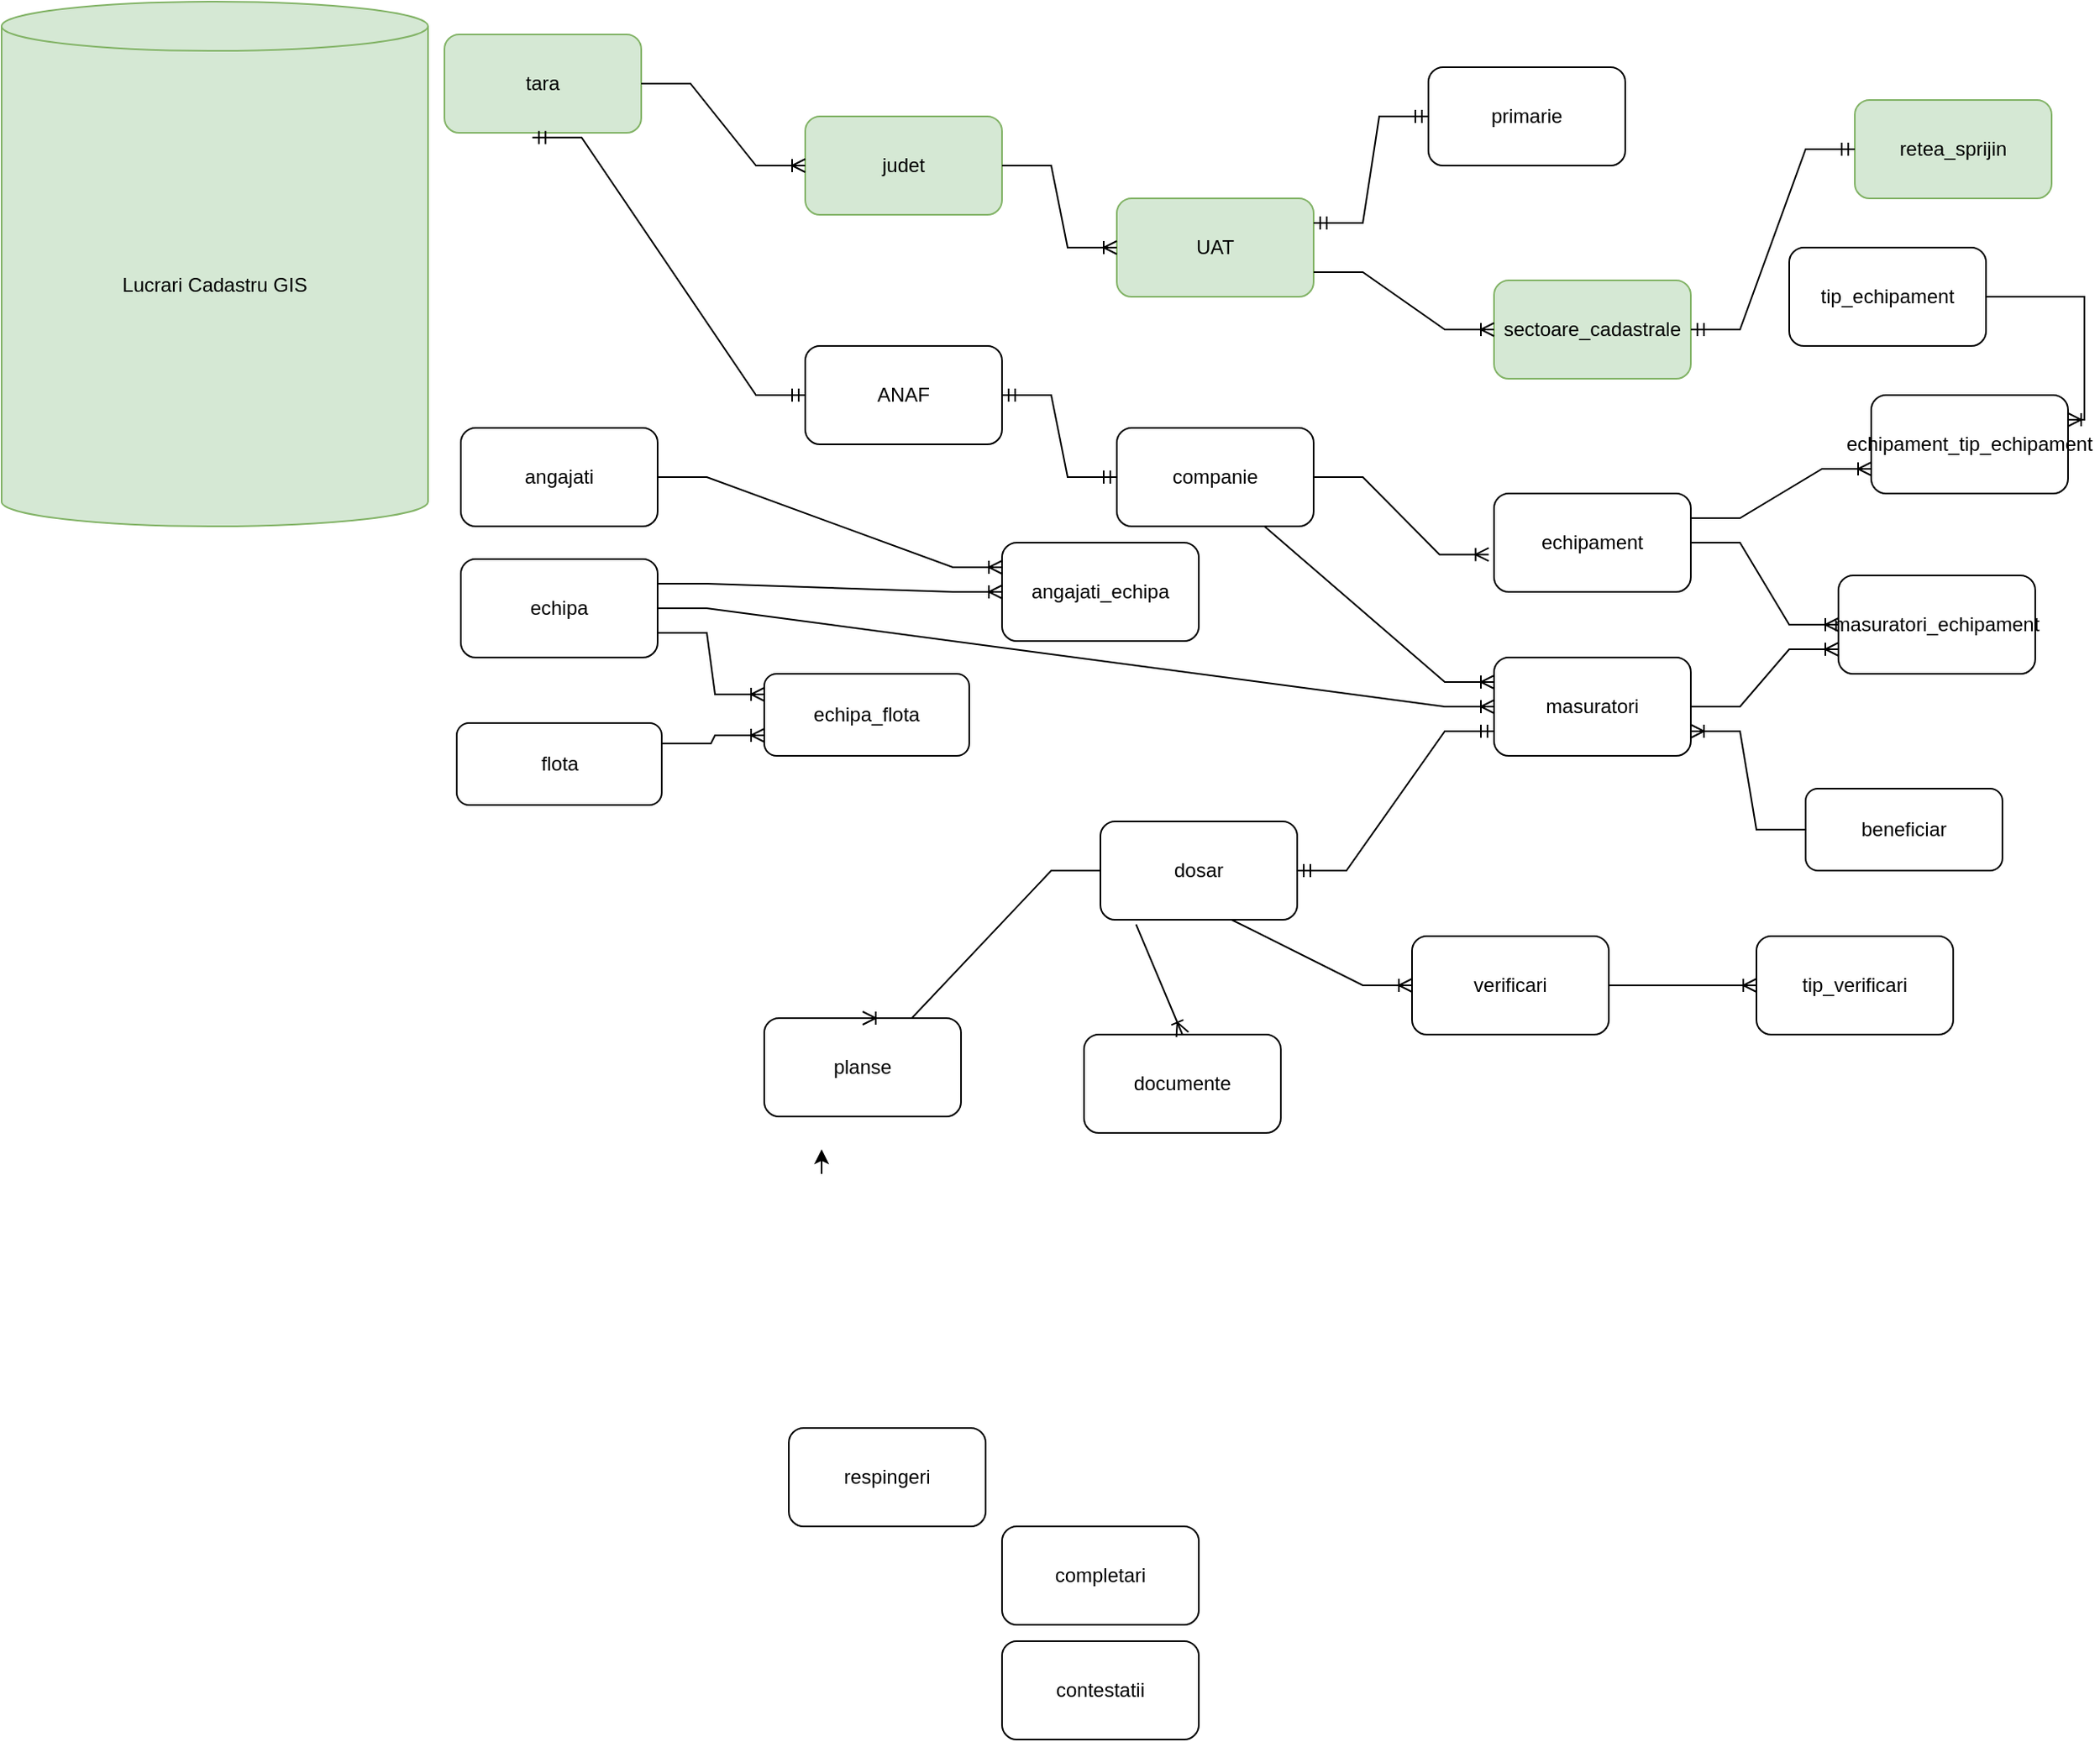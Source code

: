 <mxfile version="22.0.8" type="github">
  <diagram name="Page-1" id="6aeg5bsSVXfJNw_j6cX9">
    <mxGraphModel dx="2242" dy="1273" grid="1" gridSize="10" guides="1" tooltips="1" connect="1" arrows="1" fold="1" page="1" pageScale="1" pageWidth="850" pageHeight="1100" math="0" shadow="0">
      <root>
        <mxCell id="0" />
        <mxCell id="1" parent="0" />
        <mxCell id="ROokGIwU-I5PkmGVCqzA-1" value="Lucrari Cadastru GIS&lt;br&gt;" style="shape=cylinder3;whiteSpace=wrap;html=1;boundedLbl=1;backgroundOutline=1;size=15;fillColor=#d5e8d4;strokeColor=#82b366;" parent="1" vertex="1">
          <mxGeometry y="20" width="260" height="320" as="geometry" />
        </mxCell>
        <mxCell id="ROokGIwU-I5PkmGVCqzA-3" value="retea_sprijin&lt;br&gt;" style="rounded=1;whiteSpace=wrap;html=1;fillColor=#d5e8d4;strokeColor=#82b366;" parent="1" vertex="1">
          <mxGeometry x="1130" y="80" width="120" height="60" as="geometry" />
        </mxCell>
        <mxCell id="ROokGIwU-I5PkmGVCqzA-5" value="echipa" style="rounded=1;whiteSpace=wrap;html=1;" parent="1" vertex="1">
          <mxGeometry x="280" y="360" width="120" height="60" as="geometry" />
        </mxCell>
        <mxCell id="ROokGIwU-I5PkmGVCqzA-7" value="angajati" style="rounded=1;whiteSpace=wrap;html=1;" parent="1" vertex="1">
          <mxGeometry x="280" y="280" width="120" height="60" as="geometry" />
        </mxCell>
        <mxCell id="ROokGIwU-I5PkmGVCqzA-8" value="sectoare_cadastrale" style="rounded=1;whiteSpace=wrap;html=1;fillColor=#d5e8d4;strokeColor=#82b366;" parent="1" vertex="1">
          <mxGeometry x="910" y="190" width="120" height="60" as="geometry" />
        </mxCell>
        <mxCell id="ROokGIwU-I5PkmGVCqzA-9" value="echipament" style="rounded=1;whiteSpace=wrap;html=1;" parent="1" vertex="1">
          <mxGeometry x="910" y="320" width="120" height="60" as="geometry" />
        </mxCell>
        <mxCell id="t_kvME6PJZ_PKbctjpxq-2" style="edgeStyle=orthogonalEdgeStyle;rounded=0;orthogonalLoop=1;jettySize=auto;html=1;exitX=0;exitY=0.75;exitDx=0;exitDy=0;" edge="1" parent="1">
          <mxGeometry relative="1" as="geometry">
            <mxPoint x="500" y="720" as="targetPoint" />
            <mxPoint x="500.0" y="735.0" as="sourcePoint" />
          </mxGeometry>
        </mxCell>
        <mxCell id="ROokGIwU-I5PkmGVCqzA-11" value="flota" style="rounded=1;whiteSpace=wrap;html=1;" parent="1" vertex="1">
          <mxGeometry x="277.5" y="460" width="125" height="50" as="geometry" />
        </mxCell>
        <mxCell id="ROokGIwU-I5PkmGVCqzA-12" value="documente" style="rounded=1;whiteSpace=wrap;html=1;" parent="1" vertex="1">
          <mxGeometry x="660" y="650" width="120" height="60" as="geometry" />
        </mxCell>
        <mxCell id="ROokGIwU-I5PkmGVCqzA-13" value="masuratori" style="rounded=1;whiteSpace=wrap;html=1;" parent="1" vertex="1">
          <mxGeometry x="910" y="420" width="120" height="60" as="geometry" />
        </mxCell>
        <mxCell id="ROokGIwU-I5PkmGVCqzA-14" value="primarie" style="rounded=1;whiteSpace=wrap;html=1;" parent="1" vertex="1">
          <mxGeometry x="870" y="60" width="120" height="60" as="geometry" />
        </mxCell>
        <mxCell id="ROokGIwU-I5PkmGVCqzA-15" value="beneficiar" style="rounded=1;whiteSpace=wrap;html=1;" parent="1" vertex="1">
          <mxGeometry x="1100" y="500" width="120" height="50" as="geometry" />
        </mxCell>
        <mxCell id="ROokGIwU-I5PkmGVCqzA-17" value="dosar" style="rounded=1;whiteSpace=wrap;html=1;" parent="1" vertex="1">
          <mxGeometry x="670" y="520" width="120" height="60" as="geometry" />
        </mxCell>
        <mxCell id="ROokGIwU-I5PkmGVCqzA-19" value="planse" style="rounded=1;whiteSpace=wrap;html=1;" parent="1" vertex="1">
          <mxGeometry x="465" y="640" width="120" height="60" as="geometry" />
        </mxCell>
        <mxCell id="ROokGIwU-I5PkmGVCqzA-20" value="respingeri" style="rounded=1;whiteSpace=wrap;html=1;" parent="1" vertex="1">
          <mxGeometry x="480" y="890" width="120" height="60" as="geometry" />
        </mxCell>
        <mxCell id="ROokGIwU-I5PkmGVCqzA-21" value="completari" style="rounded=1;whiteSpace=wrap;html=1;" parent="1" vertex="1">
          <mxGeometry x="610" y="950" width="120" height="60" as="geometry" />
        </mxCell>
        <mxCell id="ROokGIwU-I5PkmGVCqzA-22" value="contestatii" style="rounded=1;whiteSpace=wrap;html=1;" parent="1" vertex="1">
          <mxGeometry x="610" y="1020" width="120" height="60" as="geometry" />
        </mxCell>
        <mxCell id="t_kvME6PJZ_PKbctjpxq-3" value="UAT" style="rounded=1;whiteSpace=wrap;html=1;fillColor=#d5e8d4;strokeColor=#82b366;" vertex="1" parent="1">
          <mxGeometry x="680" y="140" width="120" height="60" as="geometry" />
        </mxCell>
        <mxCell id="t_kvME6PJZ_PKbctjpxq-4" value="" style="edgeStyle=entityRelationEdgeStyle;fontSize=12;html=1;endArrow=ERoneToMany;rounded=0;entryX=0;entryY=0.5;entryDx=0;entryDy=0;exitX=1;exitY=0.75;exitDx=0;exitDy=0;" edge="1" parent="1" source="t_kvME6PJZ_PKbctjpxq-3" target="ROokGIwU-I5PkmGVCqzA-8">
          <mxGeometry width="100" height="100" relative="1" as="geometry">
            <mxPoint x="430" y="80" as="sourcePoint" />
            <mxPoint x="510" y="90" as="targetPoint" />
          </mxGeometry>
        </mxCell>
        <mxCell id="t_kvME6PJZ_PKbctjpxq-5" value="judet" style="rounded=1;whiteSpace=wrap;html=1;fillColor=#d5e8d4;strokeColor=#82b366;" vertex="1" parent="1">
          <mxGeometry x="490" y="90" width="120" height="60" as="geometry" />
        </mxCell>
        <mxCell id="t_kvME6PJZ_PKbctjpxq-6" value="" style="edgeStyle=entityRelationEdgeStyle;fontSize=12;html=1;endArrow=ERoneToMany;rounded=0;exitX=1;exitY=0.5;exitDx=0;exitDy=0;entryX=0;entryY=0.5;entryDx=0;entryDy=0;" edge="1" parent="1" source="t_kvME6PJZ_PKbctjpxq-5" target="t_kvME6PJZ_PKbctjpxq-3">
          <mxGeometry width="100" height="100" relative="1" as="geometry">
            <mxPoint x="470" y="280" as="sourcePoint" />
            <mxPoint x="570" y="180" as="targetPoint" />
          </mxGeometry>
        </mxCell>
        <mxCell id="t_kvME6PJZ_PKbctjpxq-7" value="tara" style="rounded=1;whiteSpace=wrap;html=1;fillColor=#d5e8d4;strokeColor=#82b366;" vertex="1" parent="1">
          <mxGeometry x="270" y="40" width="120" height="60" as="geometry" />
        </mxCell>
        <mxCell id="t_kvME6PJZ_PKbctjpxq-8" value="" style="edgeStyle=entityRelationEdgeStyle;fontSize=12;html=1;endArrow=ERoneToMany;rounded=0;exitX=1;exitY=0.5;exitDx=0;exitDy=0;entryX=0;entryY=0.5;entryDx=0;entryDy=0;" edge="1" parent="1" source="t_kvME6PJZ_PKbctjpxq-7" target="t_kvME6PJZ_PKbctjpxq-5">
          <mxGeometry width="100" height="100" relative="1" as="geometry">
            <mxPoint x="470" y="280" as="sourcePoint" />
            <mxPoint x="570" y="180" as="targetPoint" />
          </mxGeometry>
        </mxCell>
        <mxCell id="t_kvME6PJZ_PKbctjpxq-9" value="companie" style="rounded=1;whiteSpace=wrap;html=1;" vertex="1" parent="1">
          <mxGeometry x="680" y="280" width="120" height="60" as="geometry" />
        </mxCell>
        <mxCell id="t_kvME6PJZ_PKbctjpxq-10" value="" style="edgeStyle=entityRelationEdgeStyle;fontSize=12;html=1;endArrow=ERoneToMany;rounded=0;entryX=-0.027;entryY=0.62;entryDx=0;entryDy=0;entryPerimeter=0;exitX=1;exitY=0.5;exitDx=0;exitDy=0;" edge="1" parent="1" source="t_kvME6PJZ_PKbctjpxq-9" target="ROokGIwU-I5PkmGVCqzA-9">
          <mxGeometry width="100" height="100" relative="1" as="geometry">
            <mxPoint x="560" y="460" as="sourcePoint" />
            <mxPoint x="660" y="360" as="targetPoint" />
            <Array as="points">
              <mxPoint x="900" y="350" />
              <mxPoint x="907" y="340" />
            </Array>
          </mxGeometry>
        </mxCell>
        <mxCell id="t_kvME6PJZ_PKbctjpxq-11" value="ANAF" style="rounded=1;whiteSpace=wrap;html=1;" vertex="1" parent="1">
          <mxGeometry x="490" y="230" width="120" height="60" as="geometry" />
        </mxCell>
        <mxCell id="t_kvME6PJZ_PKbctjpxq-12" value="" style="edgeStyle=entityRelationEdgeStyle;fontSize=12;html=1;endArrow=ERmandOne;startArrow=ERmandOne;rounded=0;exitX=1;exitY=0.5;exitDx=0;exitDy=0;entryX=0;entryY=0.5;entryDx=0;entryDy=0;" edge="1" parent="1" source="t_kvME6PJZ_PKbctjpxq-11" target="t_kvME6PJZ_PKbctjpxq-9">
          <mxGeometry width="100" height="100" relative="1" as="geometry">
            <mxPoint x="560" y="460" as="sourcePoint" />
            <mxPoint x="660" y="360" as="targetPoint" />
          </mxGeometry>
        </mxCell>
        <mxCell id="t_kvME6PJZ_PKbctjpxq-13" value="" style="edgeStyle=entityRelationEdgeStyle;fontSize=12;html=1;endArrow=ERmandOne;startArrow=ERmandOne;rounded=0;exitX=0.447;exitY=1.047;exitDx=0;exitDy=0;exitPerimeter=0;entryX=0;entryY=0.5;entryDx=0;entryDy=0;" edge="1" parent="1" source="t_kvME6PJZ_PKbctjpxq-7" target="t_kvME6PJZ_PKbctjpxq-11">
          <mxGeometry width="100" height="100" relative="1" as="geometry">
            <mxPoint x="560" y="360" as="sourcePoint" />
            <mxPoint x="660" y="260" as="targetPoint" />
            <Array as="points">
              <mxPoint x="350" y="170" />
              <mxPoint x="370" y="210" />
              <mxPoint x="360" y="250" />
            </Array>
          </mxGeometry>
        </mxCell>
        <mxCell id="t_kvME6PJZ_PKbctjpxq-14" value="" style="edgeStyle=entityRelationEdgeStyle;fontSize=12;html=1;endArrow=ERoneToMany;rounded=0;exitX=0.5;exitY=1;exitDx=0;exitDy=0;entryX=0;entryY=0.25;entryDx=0;entryDy=0;" edge="1" parent="1" source="t_kvME6PJZ_PKbctjpxq-9" target="ROokGIwU-I5PkmGVCqzA-13">
          <mxGeometry width="100" height="100" relative="1" as="geometry">
            <mxPoint x="810" y="550" as="sourcePoint" />
            <mxPoint x="910" y="450" as="targetPoint" />
          </mxGeometry>
        </mxCell>
        <mxCell id="t_kvME6PJZ_PKbctjpxq-15" value="masuratori_echipament" style="rounded=1;whiteSpace=wrap;html=1;" vertex="1" parent="1">
          <mxGeometry x="1120" y="370" width="120" height="60" as="geometry" />
        </mxCell>
        <mxCell id="t_kvME6PJZ_PKbctjpxq-16" value="" style="edgeStyle=entityRelationEdgeStyle;fontSize=12;html=1;endArrow=ERoneToMany;rounded=0;exitX=1;exitY=0.5;exitDx=0;exitDy=0;entryX=0;entryY=0.5;entryDx=0;entryDy=0;" edge="1" parent="1" source="ROokGIwU-I5PkmGVCqzA-9" target="t_kvME6PJZ_PKbctjpxq-15">
          <mxGeometry width="100" height="100" relative="1" as="geometry">
            <mxPoint x="960" y="560" as="sourcePoint" />
            <mxPoint x="1060" y="460" as="targetPoint" />
          </mxGeometry>
        </mxCell>
        <mxCell id="t_kvME6PJZ_PKbctjpxq-17" value="" style="edgeStyle=entityRelationEdgeStyle;fontSize=12;html=1;endArrow=ERoneToMany;rounded=0;entryX=0;entryY=0.75;entryDx=0;entryDy=0;exitX=1;exitY=0.5;exitDx=0;exitDy=0;" edge="1" parent="1" source="ROokGIwU-I5PkmGVCqzA-13" target="t_kvME6PJZ_PKbctjpxq-15">
          <mxGeometry width="100" height="100" relative="1" as="geometry">
            <mxPoint x="960" y="560" as="sourcePoint" />
            <mxPoint x="1060" y="460" as="targetPoint" />
          </mxGeometry>
        </mxCell>
        <mxCell id="t_kvME6PJZ_PKbctjpxq-18" value="angajati_echipa" style="rounded=1;whiteSpace=wrap;html=1;" vertex="1" parent="1">
          <mxGeometry x="610" y="350" width="120" height="60" as="geometry" />
        </mxCell>
        <mxCell id="t_kvME6PJZ_PKbctjpxq-20" value="" style="edgeStyle=entityRelationEdgeStyle;fontSize=12;html=1;endArrow=ERoneToMany;rounded=0;exitX=1;exitY=0.25;exitDx=0;exitDy=0;entryX=0;entryY=0.5;entryDx=0;entryDy=0;" edge="1" parent="1" source="ROokGIwU-I5PkmGVCqzA-5" target="t_kvME6PJZ_PKbctjpxq-18">
          <mxGeometry width="100" height="100" relative="1" as="geometry">
            <mxPoint x="400" y="430" as="sourcePoint" />
            <mxPoint x="500" y="330" as="targetPoint" />
          </mxGeometry>
        </mxCell>
        <mxCell id="t_kvME6PJZ_PKbctjpxq-21" value="" style="edgeStyle=entityRelationEdgeStyle;fontSize=12;html=1;endArrow=ERoneToMany;rounded=0;exitX=1;exitY=0.5;exitDx=0;exitDy=0;entryX=0;entryY=0.25;entryDx=0;entryDy=0;" edge="1" parent="1" source="ROokGIwU-I5PkmGVCqzA-7" target="t_kvME6PJZ_PKbctjpxq-18">
          <mxGeometry width="100" height="100" relative="1" as="geometry">
            <mxPoint x="670" y="400" as="sourcePoint" />
            <mxPoint x="770" y="300" as="targetPoint" />
          </mxGeometry>
        </mxCell>
        <mxCell id="t_kvME6PJZ_PKbctjpxq-22" value="" style="edgeStyle=entityRelationEdgeStyle;fontSize=12;html=1;endArrow=ERoneToMany;rounded=0;entryX=0;entryY=0.75;entryDx=0;entryDy=0;exitX=1;exitY=0.5;exitDx=0;exitDy=0;" edge="1" parent="1" source="ROokGIwU-I5PkmGVCqzA-5">
          <mxGeometry width="100" height="100" relative="1" as="geometry">
            <mxPoint x="420" y="410" as="sourcePoint" />
            <mxPoint x="910" y="450" as="targetPoint" />
          </mxGeometry>
        </mxCell>
        <mxCell id="t_kvME6PJZ_PKbctjpxq-23" value="echipa_flota" style="rounded=1;whiteSpace=wrap;html=1;" vertex="1" parent="1">
          <mxGeometry x="465" y="430" width="125" height="50" as="geometry" />
        </mxCell>
        <mxCell id="t_kvME6PJZ_PKbctjpxq-24" value="" style="edgeStyle=entityRelationEdgeStyle;fontSize=12;html=1;endArrow=ERoneToMany;rounded=0;exitX=1;exitY=0.75;exitDx=0;exitDy=0;entryX=0;entryY=0.25;entryDx=0;entryDy=0;" edge="1" parent="1" source="ROokGIwU-I5PkmGVCqzA-5" target="t_kvME6PJZ_PKbctjpxq-23">
          <mxGeometry width="100" height="100" relative="1" as="geometry">
            <mxPoint x="670" y="560" as="sourcePoint" />
            <mxPoint x="770" y="460" as="targetPoint" />
          </mxGeometry>
        </mxCell>
        <mxCell id="t_kvME6PJZ_PKbctjpxq-25" value="" style="edgeStyle=entityRelationEdgeStyle;fontSize=12;html=1;endArrow=ERoneToMany;rounded=0;exitX=1;exitY=0.25;exitDx=0;exitDy=0;entryX=0;entryY=0.75;entryDx=0;entryDy=0;" edge="1" parent="1" source="ROokGIwU-I5PkmGVCqzA-11" target="t_kvME6PJZ_PKbctjpxq-23">
          <mxGeometry width="100" height="100" relative="1" as="geometry">
            <mxPoint x="670" y="560" as="sourcePoint" />
            <mxPoint x="770" y="460" as="targetPoint" />
          </mxGeometry>
        </mxCell>
        <mxCell id="t_kvME6PJZ_PKbctjpxq-26" value="" style="edgeStyle=entityRelationEdgeStyle;fontSize=12;html=1;endArrow=ERmandOne;startArrow=ERmandOne;rounded=0;entryX=0;entryY=0.5;entryDx=0;entryDy=0;exitX=1;exitY=0.5;exitDx=0;exitDy=0;" edge="1" parent="1" source="ROokGIwU-I5PkmGVCqzA-8" target="ROokGIwU-I5PkmGVCqzA-3">
          <mxGeometry width="100" height="100" relative="1" as="geometry">
            <mxPoint x="700" y="420" as="sourcePoint" />
            <mxPoint x="800" y="320" as="targetPoint" />
            <Array as="points">
              <mxPoint x="1070" y="250" />
            </Array>
          </mxGeometry>
        </mxCell>
        <mxCell id="t_kvME6PJZ_PKbctjpxq-27" value="" style="edgeStyle=entityRelationEdgeStyle;fontSize=12;html=1;endArrow=ERmandOne;startArrow=ERmandOne;rounded=0;entryX=0;entryY=0.5;entryDx=0;entryDy=0;exitX=1;exitY=0.25;exitDx=0;exitDy=0;" edge="1" parent="1" source="t_kvME6PJZ_PKbctjpxq-3" target="ROokGIwU-I5PkmGVCqzA-14">
          <mxGeometry width="100" height="100" relative="1" as="geometry">
            <mxPoint x="730" y="150" as="sourcePoint" />
            <mxPoint x="830" y="50" as="targetPoint" />
          </mxGeometry>
        </mxCell>
        <mxCell id="t_kvME6PJZ_PKbctjpxq-28" value="" style="edgeStyle=entityRelationEdgeStyle;fontSize=12;html=1;endArrow=ERoneToMany;rounded=0;entryX=1;entryY=0.75;entryDx=0;entryDy=0;exitX=0;exitY=0.5;exitDx=0;exitDy=0;" edge="1" parent="1" source="ROokGIwU-I5PkmGVCqzA-15" target="ROokGIwU-I5PkmGVCqzA-13">
          <mxGeometry width="100" height="100" relative="1" as="geometry">
            <mxPoint x="1160" y="640" as="sourcePoint" />
            <mxPoint x="1110" y="530" as="targetPoint" />
            <Array as="points">
              <mxPoint x="1000" y="690" />
            </Array>
          </mxGeometry>
        </mxCell>
        <mxCell id="t_kvME6PJZ_PKbctjpxq-29" value="tip_echipament" style="rounded=1;whiteSpace=wrap;html=1;" vertex="1" parent="1">
          <mxGeometry x="1090" y="170" width="120" height="60" as="geometry" />
        </mxCell>
        <mxCell id="t_kvME6PJZ_PKbctjpxq-30" value="echipament_tip_echipament" style="rounded=1;whiteSpace=wrap;html=1;" vertex="1" parent="1">
          <mxGeometry x="1140" y="260" width="120" height="60" as="geometry" />
        </mxCell>
        <mxCell id="t_kvME6PJZ_PKbctjpxq-31" value="" style="edgeStyle=entityRelationEdgeStyle;fontSize=12;html=1;endArrow=ERoneToMany;rounded=0;exitX=1;exitY=0.25;exitDx=0;exitDy=0;entryX=0;entryY=0.75;entryDx=0;entryDy=0;" edge="1" parent="1" source="ROokGIwU-I5PkmGVCqzA-9" target="t_kvME6PJZ_PKbctjpxq-30">
          <mxGeometry width="100" height="100" relative="1" as="geometry">
            <mxPoint x="1040" y="340" as="sourcePoint" />
            <mxPoint x="1140" y="240" as="targetPoint" />
            <Array as="points">
              <mxPoint x="1390" y="130" />
              <mxPoint x="1260" y="170" />
            </Array>
          </mxGeometry>
        </mxCell>
        <mxCell id="t_kvME6PJZ_PKbctjpxq-32" value="" style="edgeStyle=orthogonalEdgeStyle;fontSize=12;html=1;endArrow=ERoneToMany;rounded=0;exitX=1;exitY=0.5;exitDx=0;exitDy=0;entryX=1;entryY=0.25;entryDx=0;entryDy=0;" edge="1" parent="1" source="t_kvME6PJZ_PKbctjpxq-29" target="t_kvME6PJZ_PKbctjpxq-30">
          <mxGeometry width="100" height="100" relative="1" as="geometry">
            <mxPoint x="1275" y="220" as="sourcePoint" />
            <mxPoint x="1375" y="120" as="targetPoint" />
          </mxGeometry>
        </mxCell>
        <mxCell id="t_kvME6PJZ_PKbctjpxq-33" value="tip_verificari" style="rounded=1;whiteSpace=wrap;html=1;" vertex="1" parent="1">
          <mxGeometry x="1070" y="590" width="120" height="60" as="geometry" />
        </mxCell>
        <mxCell id="t_kvME6PJZ_PKbctjpxq-34" value="verificari" style="rounded=1;whiteSpace=wrap;html=1;" vertex="1" parent="1">
          <mxGeometry x="860" y="590" width="120" height="60" as="geometry" />
        </mxCell>
        <mxCell id="t_kvME6PJZ_PKbctjpxq-35" value="" style="edgeStyle=entityRelationEdgeStyle;fontSize=12;html=1;endArrow=ERoneToMany;rounded=0;exitX=1;exitY=0.5;exitDx=0;exitDy=0;entryX=0;entryY=0.5;entryDx=0;entryDy=0;" edge="1" parent="1" source="t_kvME6PJZ_PKbctjpxq-34" target="t_kvME6PJZ_PKbctjpxq-33">
          <mxGeometry width="100" height="100" relative="1" as="geometry">
            <mxPoint x="700" y="830" as="sourcePoint" />
            <mxPoint x="800" y="730" as="targetPoint" />
          </mxGeometry>
        </mxCell>
        <mxCell id="t_kvME6PJZ_PKbctjpxq-36" value="" style="edgeStyle=entityRelationEdgeStyle;fontSize=12;html=1;endArrow=ERmandOne;startArrow=ERmandOne;rounded=0;exitX=1;exitY=0.5;exitDx=0;exitDy=0;entryX=0;entryY=0.75;entryDx=0;entryDy=0;" edge="1" parent="1" source="ROokGIwU-I5PkmGVCqzA-17" target="ROokGIwU-I5PkmGVCqzA-13">
          <mxGeometry width="100" height="100" relative="1" as="geometry">
            <mxPoint x="700" y="790" as="sourcePoint" />
            <mxPoint x="800" y="690" as="targetPoint" />
          </mxGeometry>
        </mxCell>
        <mxCell id="t_kvME6PJZ_PKbctjpxq-37" value="" style="edgeStyle=entityRelationEdgeStyle;fontSize=12;html=1;endArrow=ERoneToMany;rounded=0;exitX=0.417;exitY=1;exitDx=0;exitDy=0;exitPerimeter=0;entryX=0;entryY=0.5;entryDx=0;entryDy=0;" edge="1" parent="1" source="ROokGIwU-I5PkmGVCqzA-17" target="t_kvME6PJZ_PKbctjpxq-34">
          <mxGeometry width="100" height="100" relative="1" as="geometry">
            <mxPoint x="700" y="790" as="sourcePoint" />
            <mxPoint x="800" y="690" as="targetPoint" />
          </mxGeometry>
        </mxCell>
        <mxCell id="t_kvME6PJZ_PKbctjpxq-38" value="" style="edgeStyle=entityRelationEdgeStyle;fontSize=12;html=1;endArrow=ERoneToMany;rounded=0;exitX=0;exitY=0.5;exitDx=0;exitDy=0;entryX=0.5;entryY=0;entryDx=0;entryDy=0;" edge="1" parent="1" source="ROokGIwU-I5PkmGVCqzA-17" target="ROokGIwU-I5PkmGVCqzA-19">
          <mxGeometry width="100" height="100" relative="1" as="geometry">
            <mxPoint x="700" y="710" as="sourcePoint" />
            <mxPoint x="800" y="610" as="targetPoint" />
          </mxGeometry>
        </mxCell>
        <mxCell id="t_kvME6PJZ_PKbctjpxq-39" value="" style="fontSize=12;html=1;endArrow=ERoneToMany;rounded=0;exitX=0.181;exitY=1.046;exitDx=0;exitDy=0;exitPerimeter=0;entryX=0.5;entryY=0;entryDx=0;entryDy=0;" edge="1" parent="1" source="ROokGIwU-I5PkmGVCqzA-17" target="ROokGIwU-I5PkmGVCqzA-12">
          <mxGeometry width="100" height="100" relative="1" as="geometry">
            <mxPoint x="700" y="710" as="sourcePoint" />
            <mxPoint x="800" y="610" as="targetPoint" />
          </mxGeometry>
        </mxCell>
      </root>
    </mxGraphModel>
  </diagram>
</mxfile>
